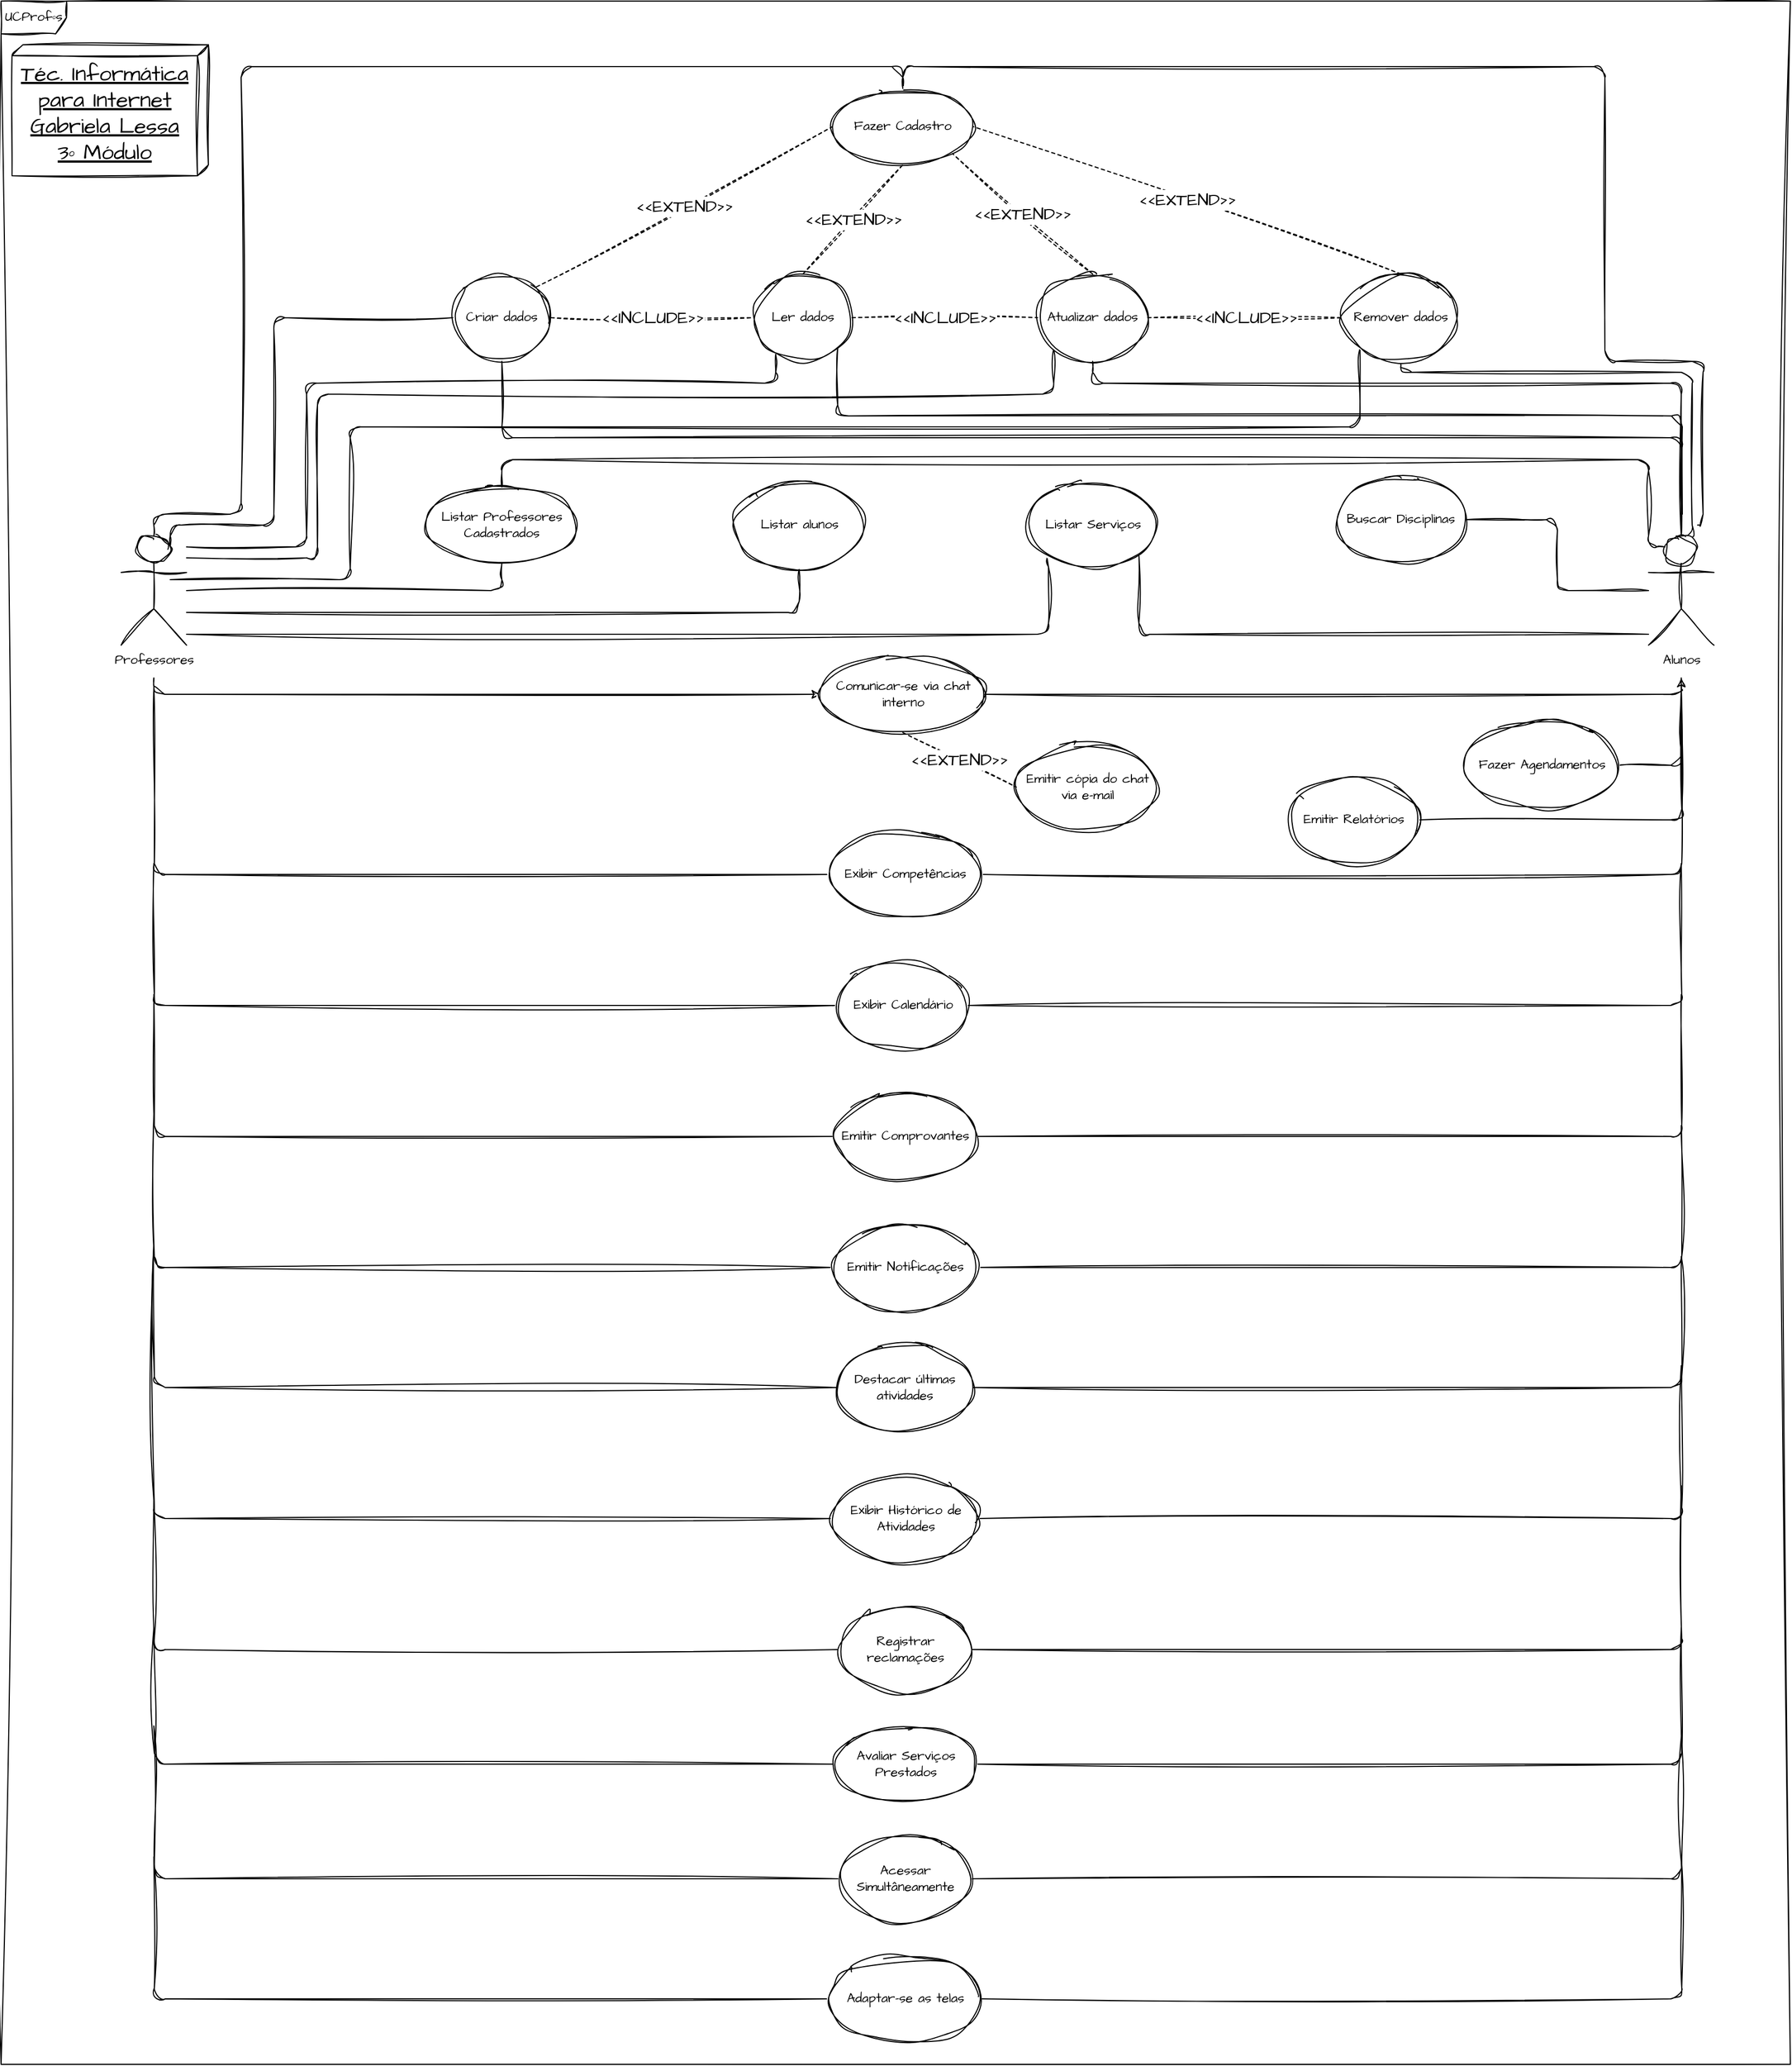 <mxfile version="21.2.7" type="github">
  <diagram name="Página-1" id="oaLF5jLpRGnT7tSJAdiF">
    <mxGraphModel dx="880" dy="484" grid="1" gridSize="10" guides="1" tooltips="1" connect="1" arrows="1" fold="1" page="1" pageScale="1" pageWidth="827" pageHeight="1169" math="0" shadow="0">
      <root>
        <mxCell id="0" />
        <mxCell id="1" parent="0" />
        <mxCell id="wbWdzYsicA0NpR2OB0Uz-14" value="UCProfºs" style="shape=umlFrame;whiteSpace=wrap;html=1;pointerEvents=0;rounded=1;sketch=1;curveFitting=1;jiggle=2;fontFamily=Architects Daughter;fontSource=https%3A%2F%2Ffonts.googleapis.com%2Fcss%3Ffamily%3DArchitects%2BDaughter;movable=1;resizable=1;rotatable=1;deletable=1;editable=1;locked=0;connectable=1;" parent="1" vertex="1">
          <mxGeometry width="1640" height="1890" as="geometry" />
        </mxCell>
        <mxCell id="IsBCzvGh0QWUTwvGIreg-53" style="edgeStyle=orthogonalEdgeStyle;rounded=1;sketch=1;hachureGap=4;jiggle=2;curveFitting=1;orthogonalLoop=1;jettySize=auto;html=1;entryX=0.5;entryY=1;entryDx=0;entryDy=0;fontFamily=Architects Daughter;fontSource=https%3A%2F%2Ffonts.googleapis.com%2Fcss%3Ffamily%3DArchitects%2BDaughter;fontSize=16;endArrow=none;endFill=0;" edge="1" parent="1" source="wbWdzYsicA0NpR2OB0Uz-7" target="nF1NzAfB5qry7xLQjHOA-2">
          <mxGeometry relative="1" as="geometry">
            <Array as="points">
              <mxPoint x="459" y="540" />
            </Array>
          </mxGeometry>
        </mxCell>
        <mxCell id="IsBCzvGh0QWUTwvGIreg-54" style="edgeStyle=orthogonalEdgeStyle;rounded=1;sketch=1;hachureGap=4;jiggle=2;curveFitting=1;orthogonalLoop=1;jettySize=auto;html=1;entryX=0.5;entryY=1;entryDx=0;entryDy=0;fontFamily=Architects Daughter;fontSource=https%3A%2F%2Ffonts.googleapis.com%2Fcss%3Ffamily%3DArchitects%2BDaughter;fontSize=16;endArrow=none;endFill=0;" edge="1" parent="1" source="wbWdzYsicA0NpR2OB0Uz-7" target="IsBCzvGh0QWUTwvGIreg-15">
          <mxGeometry relative="1" as="geometry">
            <Array as="points">
              <mxPoint x="732" y="560" />
            </Array>
          </mxGeometry>
        </mxCell>
        <mxCell id="IsBCzvGh0QWUTwvGIreg-55" style="edgeStyle=orthogonalEdgeStyle;rounded=1;sketch=1;hachureGap=4;jiggle=2;curveFitting=1;orthogonalLoop=1;jettySize=auto;html=1;entryX=0;entryY=1;entryDx=0;entryDy=0;fontFamily=Architects Daughter;fontSource=https%3A%2F%2Ffonts.googleapis.com%2Fcss%3Ffamily%3DArchitects%2BDaughter;fontSize=16;endArrow=none;endFill=0;" edge="1" parent="1" target="IsBCzvGh0QWUTwvGIreg-8">
          <mxGeometry relative="1" as="geometry">
            <mxPoint x="170" y="580" as="sourcePoint" />
            <Array as="points">
              <mxPoint x="170" y="580" />
              <mxPoint x="960" y="580" />
              <mxPoint x="960" y="508" />
            </Array>
          </mxGeometry>
        </mxCell>
        <mxCell id="IsBCzvGh0QWUTwvGIreg-72" style="edgeStyle=orthogonalEdgeStyle;rounded=1;sketch=1;hachureGap=4;jiggle=2;curveFitting=1;orthogonalLoop=1;jettySize=auto;html=1;entryX=0;entryY=0.5;entryDx=0;entryDy=0;fontFamily=Architects Daughter;fontSource=https%3A%2F%2Ffonts.googleapis.com%2Fcss%3Ffamily%3DArchitects%2BDaughter;fontSize=16;" edge="1" parent="1" target="nF1NzAfB5qry7xLQjHOA-4">
          <mxGeometry relative="1" as="geometry">
            <mxPoint x="140" y="620" as="sourcePoint" />
            <Array as="points">
              <mxPoint x="140" y="635" />
            </Array>
          </mxGeometry>
        </mxCell>
        <mxCell id="wbWdzYsicA0NpR2OB0Uz-7" value="Professores" style="shape=umlActor;verticalLabelPosition=bottom;verticalAlign=top;html=1;outlineConnect=0;fontFamily=Architects Daughter;rounded=1;sketch=1;curveFitting=1;jiggle=2;fontSource=https%3A%2F%2Ffonts.googleapis.com%2Fcss%3Ffamily%3DArchitects%2BDaughter;" parent="1" vertex="1">
          <mxGeometry x="110" y="490" width="60" height="100" as="geometry" />
        </mxCell>
        <mxCell id="IsBCzvGh0QWUTwvGIreg-42" style="edgeStyle=orthogonalEdgeStyle;rounded=1;orthogonalLoop=1;jettySize=auto;html=1;entryX=0.5;entryY=0;entryDx=0;entryDy=0;endArrow=none;endFill=0;sketch=1;curveFitting=1;jiggle=2;" edge="1" parent="1" target="nF1NzAfB5qry7xLQjHOA-1">
          <mxGeometry relative="1" as="geometry">
            <mxPoint x="1555" y="480" as="sourcePoint" />
            <Array as="points">
              <mxPoint x="1560" y="480" />
              <mxPoint x="1560" y="330" />
              <mxPoint x="1470" y="330" />
              <mxPoint x="1470" y="60" />
              <mxPoint x="826" y="60" />
            </Array>
          </mxGeometry>
        </mxCell>
        <mxCell id="nF1NzAfB5qry7xLQjHOA-1" value="Fazer Cadastro" style="ellipse;whiteSpace=wrap;html=1;fontFamily=Architects Daughter;rounded=1;sketch=1;curveFitting=1;jiggle=2;fontSource=https%3A%2F%2Ffonts.googleapis.com%2Fcss%3Ffamily%3DArchitects%2BDaughter;" parent="1" vertex="1">
          <mxGeometry x="762" y="80" width="129" height="70" as="geometry" />
        </mxCell>
        <mxCell id="IsBCzvGh0QWUTwvGIreg-99" style="edgeStyle=orthogonalEdgeStyle;rounded=1;sketch=1;hachureGap=4;jiggle=2;curveFitting=1;orthogonalLoop=1;jettySize=auto;html=1;entryX=0.25;entryY=0.1;entryDx=0;entryDy=0;entryPerimeter=0;fontFamily=Architects Daughter;fontSource=https%3A%2F%2Ffonts.googleapis.com%2Fcss%3Ffamily%3DArchitects%2BDaughter;fontSize=16;endArrow=none;endFill=0;" edge="1" parent="1" source="nF1NzAfB5qry7xLQjHOA-2" target="wbWdzYsicA0NpR2OB0Uz-8">
          <mxGeometry relative="1" as="geometry">
            <Array as="points">
              <mxPoint x="459" y="420" />
              <mxPoint x="1510" y="420" />
              <mxPoint x="1510" y="500" />
            </Array>
          </mxGeometry>
        </mxCell>
        <mxCell id="nF1NzAfB5qry7xLQjHOA-2" value="Listar Professores Cadastrados" style="ellipse;whiteSpace=wrap;html=1;fontFamily=Architects Daughter;rounded=1;sketch=1;curveFitting=1;jiggle=2;fontSource=https%3A%2F%2Ffonts.googleapis.com%2Fcss%3Ffamily%3DArchitects%2BDaughter;" parent="1" vertex="1">
          <mxGeometry x="389" y="445" width="140" height="70" as="geometry" />
        </mxCell>
        <mxCell id="IsBCzvGh0QWUTwvGIreg-84" style="edgeStyle=orthogonalEdgeStyle;rounded=1;sketch=1;hachureGap=4;jiggle=2;curveFitting=1;orthogonalLoop=1;jettySize=auto;html=1;fontFamily=Architects Daughter;fontSource=https%3A%2F%2Ffonts.googleapis.com%2Fcss%3Ffamily%3DArchitects%2BDaughter;fontSize=16;endArrow=none;endFill=0;" edge="1" parent="1" source="nF1NzAfB5qry7xLQjHOA-3">
          <mxGeometry relative="1" as="geometry">
            <mxPoint x="140" y="1490" as="targetPoint" />
          </mxGeometry>
        </mxCell>
        <mxCell id="IsBCzvGh0QWUTwvGIreg-94" style="edgeStyle=orthogonalEdgeStyle;rounded=1;sketch=1;hachureGap=4;jiggle=2;curveFitting=1;orthogonalLoop=1;jettySize=auto;html=1;fontFamily=Architects Daughter;fontSource=https%3A%2F%2Ffonts.googleapis.com%2Fcss%3Ffamily%3DArchitects%2BDaughter;fontSize=16;endArrow=none;endFill=0;" edge="1" parent="1" source="nF1NzAfB5qry7xLQjHOA-3">
          <mxGeometry relative="1" as="geometry">
            <mxPoint x="1540" y="1490" as="targetPoint" />
          </mxGeometry>
        </mxCell>
        <mxCell id="nF1NzAfB5qry7xLQjHOA-3" value="Avaliar Serviços Prestados" style="ellipse;whiteSpace=wrap;html=1;fontFamily=Architects Daughter;rounded=1;sketch=1;curveFitting=1;jiggle=2;fontSource=https%3A%2F%2Ffonts.googleapis.com%2Fcss%3Ffamily%3DArchitects%2BDaughter;" parent="1" vertex="1">
          <mxGeometry x="763.5" y="1580" width="131" height="70" as="geometry" />
        </mxCell>
        <mxCell id="IsBCzvGh0QWUTwvGIreg-73" style="edgeStyle=orthogonalEdgeStyle;rounded=1;sketch=1;hachureGap=4;jiggle=2;curveFitting=1;orthogonalLoop=1;jettySize=auto;html=1;fontFamily=Architects Daughter;fontSource=https%3A%2F%2Ffonts.googleapis.com%2Fcss%3Ffamily%3DArchitects%2BDaughter;fontSize=16;" edge="1" parent="1" source="nF1NzAfB5qry7xLQjHOA-4">
          <mxGeometry relative="1" as="geometry">
            <mxPoint x="1540" y="620" as="targetPoint" />
            <Array as="points">
              <mxPoint x="1540" y="635" />
            </Array>
          </mxGeometry>
        </mxCell>
        <mxCell id="nF1NzAfB5qry7xLQjHOA-4" value="Comunicar-se via chat interno" style="ellipse;whiteSpace=wrap;html=1;fontFamily=Architects Daughter;rounded=1;sketch=1;curveFitting=1;jiggle=2;fontSource=https%3A%2F%2Ffonts.googleapis.com%2Fcss%3Ffamily%3DArchitects%2BDaughter;" parent="1" vertex="1">
          <mxGeometry x="751.5" y="600" width="150" height="70" as="geometry" />
        </mxCell>
        <mxCell id="IsBCzvGh0QWUTwvGIreg-74" style="edgeStyle=orthogonalEdgeStyle;rounded=1;sketch=1;hachureGap=4;jiggle=2;curveFitting=1;orthogonalLoop=1;jettySize=auto;html=1;fontFamily=Architects Daughter;fontSource=https%3A%2F%2Ffonts.googleapis.com%2Fcss%3Ffamily%3DArchitects%2BDaughter;fontSize=16;endArrow=none;endFill=0;" edge="1" parent="1" source="IsBCzvGh0QWUTwvGIreg-3">
          <mxGeometry relative="1" as="geometry">
            <mxPoint x="140" y="630" as="targetPoint" />
          </mxGeometry>
        </mxCell>
        <mxCell id="IsBCzvGh0QWUTwvGIreg-87" style="edgeStyle=orthogonalEdgeStyle;rounded=1;sketch=1;hachureGap=4;jiggle=2;curveFitting=1;orthogonalLoop=1;jettySize=auto;html=1;fontFamily=Architects Daughter;fontSource=https%3A%2F%2Ffonts.googleapis.com%2Fcss%3Ffamily%3DArchitects%2BDaughter;fontSize=16;endArrow=none;endFill=0;" edge="1" parent="1" source="IsBCzvGh0QWUTwvGIreg-3">
          <mxGeometry relative="1" as="geometry">
            <mxPoint x="1540" y="630" as="targetPoint" />
          </mxGeometry>
        </mxCell>
        <mxCell id="IsBCzvGh0QWUTwvGIreg-3" value="Exibir Competências" style="ellipse;whiteSpace=wrap;html=1;fontFamily=Architects Daughter;rounded=1;sketch=1;curveFitting=1;jiggle=2;fontSource=https%3A%2F%2Ffonts.googleapis.com%2Fcss%3Ffamily%3DArchitects%2BDaughter;" vertex="1" parent="1">
          <mxGeometry x="759" y="760" width="140" height="80" as="geometry" />
        </mxCell>
        <mxCell id="IsBCzvGh0QWUTwvGIreg-98" style="edgeStyle=orthogonalEdgeStyle;rounded=1;sketch=1;hachureGap=4;jiggle=2;curveFitting=1;orthogonalLoop=1;jettySize=auto;html=1;fontFamily=Architects Daughter;fontSource=https%3A%2F%2Ffonts.googleapis.com%2Fcss%3Ffamily%3DArchitects%2BDaughter;fontSize=16;endArrow=none;endFill=0;" edge="1" parent="1" source="IsBCzvGh0QWUTwvGIreg-6">
          <mxGeometry relative="1" as="geometry">
            <mxPoint x="1540" y="620" as="targetPoint" />
          </mxGeometry>
        </mxCell>
        <mxCell id="IsBCzvGh0QWUTwvGIreg-6" value="Emitir Relatórios" style="ellipse;whiteSpace=wrap;html=1;fontFamily=Architects Daughter;rounded=1;sketch=1;curveFitting=1;jiggle=2;fontSource=https%3A%2F%2Ffonts.googleapis.com%2Fcss%3Ffamily%3DArchitects%2BDaughter;" vertex="1" parent="1">
          <mxGeometry x="1180" y="710" width="120" height="80" as="geometry" />
        </mxCell>
        <mxCell id="IsBCzvGh0QWUTwvGIreg-8" value="Listar Serviços" style="ellipse;whiteSpace=wrap;html=1;fontFamily=Architects Daughter;rounded=1;sketch=1;curveFitting=1;jiggle=2;fontSource=https%3A%2F%2Ffonts.googleapis.com%2Fcss%3Ffamily%3DArchitects%2BDaughter;" vertex="1" parent="1">
          <mxGeometry x="940.5" y="440" width="120" height="80" as="geometry" />
        </mxCell>
        <mxCell id="IsBCzvGh0QWUTwvGIreg-77" style="edgeStyle=orthogonalEdgeStyle;rounded=1;sketch=1;hachureGap=4;jiggle=2;curveFitting=1;orthogonalLoop=1;jettySize=auto;html=1;fontFamily=Architects Daughter;fontSource=https%3A%2F%2Ffonts.googleapis.com%2Fcss%3Ffamily%3DArchitects%2BDaughter;fontSize=16;endArrow=none;endFill=0;" edge="1" parent="1" source="IsBCzvGh0QWUTwvGIreg-9">
          <mxGeometry relative="1" as="geometry">
            <mxPoint x="140" y="910" as="targetPoint" />
          </mxGeometry>
        </mxCell>
        <mxCell id="IsBCzvGh0QWUTwvGIreg-89" style="edgeStyle=orthogonalEdgeStyle;rounded=1;sketch=1;hachureGap=4;jiggle=2;curveFitting=1;orthogonalLoop=1;jettySize=auto;html=1;fontFamily=Architects Daughter;fontSource=https%3A%2F%2Ffonts.googleapis.com%2Fcss%3Ffamily%3DArchitects%2BDaughter;fontSize=16;endArrow=none;endFill=0;" edge="1" parent="1" source="IsBCzvGh0QWUTwvGIreg-9">
          <mxGeometry relative="1" as="geometry">
            <mxPoint x="1540" y="910" as="targetPoint" />
          </mxGeometry>
        </mxCell>
        <mxCell id="IsBCzvGh0QWUTwvGIreg-9" value="Emitir Comprovantes" style="ellipse;whiteSpace=wrap;html=1;fontFamily=Architects Daughter;rounded=1;sketch=1;curveFitting=1;jiggle=2;fontSource=https%3A%2F%2Ffonts.googleapis.com%2Fcss%3Ffamily%3DArchitects%2BDaughter;" vertex="1" parent="1">
          <mxGeometry x="764" y="1000" width="130" height="80" as="geometry" />
        </mxCell>
        <mxCell id="IsBCzvGh0QWUTwvGIreg-10" value="Buscar Disciplinas" style="ellipse;whiteSpace=wrap;html=1;fontFamily=Architects Daughter;rounded=1;sketch=1;curveFitting=1;jiggle=2;fontSource=https%3A%2F%2Ffonts.googleapis.com%2Fcss%3Ffamily%3DArchitects%2BDaughter;" vertex="1" parent="1">
          <mxGeometry x="1223" y="435" width="120" height="80" as="geometry" />
        </mxCell>
        <mxCell id="IsBCzvGh0QWUTwvGIreg-79" style="edgeStyle=orthogonalEdgeStyle;rounded=1;sketch=1;hachureGap=4;jiggle=2;curveFitting=1;orthogonalLoop=1;jettySize=auto;html=1;fontFamily=Architects Daughter;fontSource=https%3A%2F%2Ffonts.googleapis.com%2Fcss%3Ffamily%3DArchitects%2BDaughter;fontSize=16;endArrow=none;endFill=0;" edge="1" parent="1" source="IsBCzvGh0QWUTwvGIreg-12">
          <mxGeometry relative="1" as="geometry">
            <mxPoint x="140" y="1140" as="targetPoint" />
          </mxGeometry>
        </mxCell>
        <mxCell id="IsBCzvGh0QWUTwvGIreg-92" style="edgeStyle=orthogonalEdgeStyle;rounded=1;sketch=1;hachureGap=4;jiggle=2;curveFitting=1;orthogonalLoop=1;jettySize=auto;html=1;fontFamily=Architects Daughter;fontSource=https%3A%2F%2Ffonts.googleapis.com%2Fcss%3Ffamily%3DArchitects%2BDaughter;fontSize=16;endArrow=none;endFill=0;" edge="1" parent="1" source="IsBCzvGh0QWUTwvGIreg-12">
          <mxGeometry relative="1" as="geometry">
            <mxPoint x="1540" y="1250" as="targetPoint" />
          </mxGeometry>
        </mxCell>
        <mxCell id="IsBCzvGh0QWUTwvGIreg-12" value="Exibir Histórico de Atividades" style="ellipse;whiteSpace=wrap;html=1;fontFamily=Architects Daughter;rounded=1;sketch=1;curveFitting=1;jiggle=2;fontSource=https%3A%2F%2Ffonts.googleapis.com%2Fcss%3Ffamily%3DArchitects%2BDaughter;" vertex="1" parent="1">
          <mxGeometry x="761.75" y="1350" width="134.5" height="80" as="geometry" />
        </mxCell>
        <mxCell id="IsBCzvGh0QWUTwvGIreg-85" style="edgeStyle=orthogonalEdgeStyle;rounded=1;sketch=1;hachureGap=4;jiggle=2;curveFitting=1;orthogonalLoop=1;jettySize=auto;html=1;fontFamily=Architects Daughter;fontSource=https%3A%2F%2Ffonts.googleapis.com%2Fcss%3Ffamily%3DArchitects%2BDaughter;fontSize=16;endArrow=none;endFill=0;" edge="1" parent="1" source="IsBCzvGh0QWUTwvGIreg-13">
          <mxGeometry relative="1" as="geometry">
            <mxPoint x="140" y="1580" as="targetPoint" />
          </mxGeometry>
        </mxCell>
        <mxCell id="IsBCzvGh0QWUTwvGIreg-95" style="edgeStyle=orthogonalEdgeStyle;rounded=1;sketch=1;hachureGap=4;jiggle=2;curveFitting=1;orthogonalLoop=1;jettySize=auto;html=1;fontFamily=Architects Daughter;fontSource=https%3A%2F%2Ffonts.googleapis.com%2Fcss%3Ffamily%3DArchitects%2BDaughter;fontSize=16;endArrow=none;endFill=0;" edge="1" parent="1" source="IsBCzvGh0QWUTwvGIreg-13">
          <mxGeometry relative="1" as="geometry">
            <mxPoint x="1540" y="1590" as="targetPoint" />
          </mxGeometry>
        </mxCell>
        <mxCell id="IsBCzvGh0QWUTwvGIreg-13" value="Acessar Simultâneamente" style="ellipse;whiteSpace=wrap;html=1;fontFamily=Architects Daughter;rounded=1;sketch=1;curveFitting=1;jiggle=2;fontSource=https%3A%2F%2Ffonts.googleapis.com%2Fcss%3Ffamily%3DArchitects%2BDaughter;" vertex="1" parent="1">
          <mxGeometry x="769" y="1680" width="120" height="80" as="geometry" />
        </mxCell>
        <mxCell id="IsBCzvGh0QWUTwvGIreg-86" style="edgeStyle=orthogonalEdgeStyle;rounded=1;sketch=1;hachureGap=4;jiggle=2;curveFitting=1;orthogonalLoop=1;jettySize=auto;html=1;fontFamily=Architects Daughter;fontSource=https%3A%2F%2Ffonts.googleapis.com%2Fcss%3Ffamily%3DArchitects%2BDaughter;fontSize=16;endArrow=none;endFill=0;" edge="1" parent="1" source="IsBCzvGh0QWUTwvGIreg-14">
          <mxGeometry relative="1" as="geometry">
            <mxPoint x="140" y="1700" as="targetPoint" />
          </mxGeometry>
        </mxCell>
        <mxCell id="IsBCzvGh0QWUTwvGIreg-96" style="edgeStyle=orthogonalEdgeStyle;rounded=1;sketch=1;hachureGap=4;jiggle=2;curveFitting=1;orthogonalLoop=1;jettySize=auto;html=1;fontFamily=Architects Daughter;fontSource=https%3A%2F%2Ffonts.googleapis.com%2Fcss%3Ffamily%3DArchitects%2BDaughter;fontSize=16;endArrow=none;endFill=0;" edge="1" parent="1" source="IsBCzvGh0QWUTwvGIreg-14">
          <mxGeometry relative="1" as="geometry">
            <mxPoint x="1540" y="1700" as="targetPoint" />
          </mxGeometry>
        </mxCell>
        <mxCell id="IsBCzvGh0QWUTwvGIreg-14" value="Adaptar-se as telas" style="ellipse;whiteSpace=wrap;html=1;fontFamily=Architects Daughter;rounded=1;sketch=1;curveFitting=1;jiggle=2;fontSource=https%3A%2F%2Ffonts.googleapis.com%2Fcss%3Ffamily%3DArchitects%2BDaughter;" vertex="1" parent="1">
          <mxGeometry x="759" y="1790" width="140" height="80" as="geometry" />
        </mxCell>
        <mxCell id="IsBCzvGh0QWUTwvGIreg-15" value="Listar alunos" style="ellipse;whiteSpace=wrap;html=1;fontFamily=Architects Daughter;rounded=1;sketch=1;curveFitting=1;jiggle=2;fontSource=https%3A%2F%2Ffonts.googleapis.com%2Fcss%3Ffamily%3DArchitects%2BDaughter;" vertex="1" parent="1">
          <mxGeometry x="671.5" y="440" width="120" height="80" as="geometry" />
        </mxCell>
        <mxCell id="IsBCzvGh0QWUTwvGIreg-83" style="edgeStyle=orthogonalEdgeStyle;rounded=1;sketch=1;hachureGap=4;jiggle=2;curveFitting=1;orthogonalLoop=1;jettySize=auto;html=1;fontFamily=Architects Daughter;fontSource=https%3A%2F%2Ffonts.googleapis.com%2Fcss%3Ffamily%3DArchitects%2BDaughter;fontSize=16;endArrow=none;endFill=0;" edge="1" parent="1" source="IsBCzvGh0QWUTwvGIreg-16">
          <mxGeometry relative="1" as="geometry">
            <mxPoint x="140" y="1370" as="targetPoint" />
          </mxGeometry>
        </mxCell>
        <mxCell id="IsBCzvGh0QWUTwvGIreg-93" style="edgeStyle=orthogonalEdgeStyle;rounded=1;sketch=1;hachureGap=4;jiggle=2;curveFitting=1;orthogonalLoop=1;jettySize=auto;html=1;fontFamily=Architects Daughter;fontSource=https%3A%2F%2Ffonts.googleapis.com%2Fcss%3Ffamily%3DArchitects%2BDaughter;fontSize=16;endArrow=none;endFill=0;" edge="1" parent="1" source="IsBCzvGh0QWUTwvGIreg-16">
          <mxGeometry relative="1" as="geometry">
            <mxPoint x="1540" y="1360" as="targetPoint" />
          </mxGeometry>
        </mxCell>
        <mxCell id="IsBCzvGh0QWUTwvGIreg-16" value="Registrar reclamações" style="ellipse;whiteSpace=wrap;html=1;fontFamily=Architects Daughter;rounded=1;sketch=1;curveFitting=1;jiggle=2;fontSource=https%3A%2F%2Ffonts.googleapis.com%2Fcss%3Ffamily%3DArchitects%2BDaughter;" vertex="1" parent="1">
          <mxGeometry x="768" y="1470" width="122" height="80" as="geometry" />
        </mxCell>
        <mxCell id="IsBCzvGh0QWUTwvGIreg-80" style="edgeStyle=orthogonalEdgeStyle;rounded=1;sketch=1;hachureGap=4;jiggle=2;curveFitting=1;orthogonalLoop=1;jettySize=auto;html=1;fontFamily=Architects Daughter;fontSource=https%3A%2F%2Ffonts.googleapis.com%2Fcss%3Ffamily%3DArchitects%2BDaughter;fontSize=16;endArrow=none;endFill=0;" edge="1" parent="1" source="IsBCzvGh0QWUTwvGIreg-17">
          <mxGeometry relative="1" as="geometry">
            <mxPoint x="140" y="1140" as="targetPoint" />
          </mxGeometry>
        </mxCell>
        <mxCell id="IsBCzvGh0QWUTwvGIreg-91" style="edgeStyle=orthogonalEdgeStyle;rounded=1;sketch=1;hachureGap=4;jiggle=2;curveFitting=1;orthogonalLoop=1;jettySize=auto;html=1;fontFamily=Architects Daughter;fontSource=https%3A%2F%2Ffonts.googleapis.com%2Fcss%3Ffamily%3DArchitects%2BDaughter;fontSize=16;endArrow=none;endFill=0;" edge="1" parent="1" source="IsBCzvGh0QWUTwvGIreg-17">
          <mxGeometry relative="1" as="geometry">
            <mxPoint x="1540" y="1150" as="targetPoint" />
          </mxGeometry>
        </mxCell>
        <mxCell id="IsBCzvGh0QWUTwvGIreg-17" value="Destacar últimas atividades" style="ellipse;whiteSpace=wrap;html=1;fontFamily=Architects Daughter;rounded=1;sketch=1;curveFitting=1;jiggle=2;fontSource=https%3A%2F%2Ffonts.googleapis.com%2Fcss%3Ffamily%3DArchitects%2BDaughter;" vertex="1" parent="1">
          <mxGeometry x="765.5" y="1230" width="125" height="80" as="geometry" />
        </mxCell>
        <mxCell id="IsBCzvGh0QWUTwvGIreg-18" value="Emitir cópia do chat via e-mail" style="ellipse;whiteSpace=wrap;html=1;fontFamily=Architects Daughter;rounded=1;sketch=1;curveFitting=1;jiggle=2;fontSource=https%3A%2F%2Ffonts.googleapis.com%2Fcss%3Ffamily%3DArchitects%2BDaughter;" vertex="1" parent="1">
          <mxGeometry x="930.5" y="680" width="130" height="80" as="geometry" />
        </mxCell>
        <mxCell id="IsBCzvGh0QWUTwvGIreg-106" style="edgeStyle=orthogonalEdgeStyle;rounded=1;sketch=1;hachureGap=4;jiggle=2;curveFitting=1;orthogonalLoop=1;jettySize=auto;html=1;fontFamily=Architects Daughter;fontSource=https%3A%2F%2Ffonts.googleapis.com%2Fcss%3Ffamily%3DArchitects%2BDaughter;fontSize=16;endArrow=none;endFill=0;" edge="1" parent="1" source="IsBCzvGh0QWUTwvGIreg-19">
          <mxGeometry relative="1" as="geometry">
            <mxPoint x="170" y="500" as="targetPoint" />
            <Array as="points">
              <mxPoint x="710" y="350" />
              <mxPoint x="280" y="350" />
              <mxPoint x="280" y="500" />
              <mxPoint x="170" y="500" />
            </Array>
          </mxGeometry>
        </mxCell>
        <mxCell id="IsBCzvGh0QWUTwvGIreg-19" value="Ler dados" style="ellipse;whiteSpace=wrap;html=1;fontFamily=Architects Daughter;rounded=1;sketch=1;curveFitting=1;jiggle=2;fontSource=https%3A%2F%2Ffonts.googleapis.com%2Fcss%3Ffamily%3DArchitects%2BDaughter;" vertex="1" parent="1">
          <mxGeometry x="690" y="250" width="90" height="80" as="geometry" />
        </mxCell>
        <mxCell id="IsBCzvGh0QWUTwvGIreg-107" style="edgeStyle=orthogonalEdgeStyle;rounded=1;sketch=1;hachureGap=4;jiggle=2;curveFitting=1;orthogonalLoop=1;jettySize=auto;html=1;exitX=0;exitY=1;exitDx=0;exitDy=0;fontFamily=Architects Daughter;fontSource=https%3A%2F%2Ffonts.googleapis.com%2Fcss%3Ffamily%3DArchitects%2BDaughter;fontSize=16;endArrow=none;endFill=0;" edge="1" parent="1" source="IsBCzvGh0QWUTwvGIreg-20" target="wbWdzYsicA0NpR2OB0Uz-7">
          <mxGeometry relative="1" as="geometry">
            <mxPoint x="280" y="430" as="targetPoint" />
            <Array as="points">
              <mxPoint x="965" y="360" />
              <mxPoint x="290" y="360" />
              <mxPoint x="290" y="510" />
            </Array>
          </mxGeometry>
        </mxCell>
        <mxCell id="IsBCzvGh0QWUTwvGIreg-20" value="Atualizar dados" style="ellipse;whiteSpace=wrap;html=1;fontFamily=Architects Daughter;rounded=1;sketch=1;curveFitting=1;jiggle=2;fontSource=https%3A%2F%2Ffonts.googleapis.com%2Fcss%3Ffamily%3DArchitects%2BDaughter;" vertex="1" parent="1">
          <mxGeometry x="950" y="250" width="101" height="80" as="geometry" />
        </mxCell>
        <mxCell id="IsBCzvGh0QWUTwvGIreg-101" style="edgeStyle=orthogonalEdgeStyle;rounded=1;sketch=1;hachureGap=4;jiggle=2;curveFitting=1;orthogonalLoop=1;jettySize=auto;html=1;entryX=0.5;entryY=0;entryDx=0;entryDy=0;entryPerimeter=0;fontFamily=Architects Daughter;fontSource=https%3A%2F%2Ffonts.googleapis.com%2Fcss%3Ffamily%3DArchitects%2BDaughter;fontSize=16;endArrow=none;endFill=0;" edge="1" parent="1" source="IsBCzvGh0QWUTwvGIreg-21" target="wbWdzYsicA0NpR2OB0Uz-8">
          <mxGeometry relative="1" as="geometry">
            <Array as="points">
              <mxPoint x="1283" y="340" />
              <mxPoint x="1550" y="340" />
              <mxPoint x="1550" y="490" />
            </Array>
          </mxGeometry>
        </mxCell>
        <mxCell id="IsBCzvGh0QWUTwvGIreg-108" style="edgeStyle=orthogonalEdgeStyle;rounded=1;sketch=1;hachureGap=4;jiggle=2;curveFitting=1;orthogonalLoop=1;jettySize=auto;html=1;exitX=0;exitY=1;exitDx=0;exitDy=0;fontFamily=Architects Daughter;fontSource=https%3A%2F%2Ffonts.googleapis.com%2Fcss%3Ffamily%3DArchitects%2BDaughter;fontSize=16;endArrow=none;endFill=0;" edge="1" parent="1" source="IsBCzvGh0QWUTwvGIreg-21">
          <mxGeometry relative="1" as="geometry">
            <mxPoint x="155" y="530" as="targetPoint" />
            <Array as="points">
              <mxPoint x="1246" y="390" />
              <mxPoint x="320" y="390" />
              <mxPoint x="320" y="530" />
              <mxPoint x="155" y="530" />
            </Array>
          </mxGeometry>
        </mxCell>
        <mxCell id="IsBCzvGh0QWUTwvGIreg-21" value="Remover dados" style="ellipse;whiteSpace=wrap;html=1;fontFamily=Architects Daughter;rounded=1;sketch=1;curveFitting=1;jiggle=2;fontSource=https%3A%2F%2Ffonts.googleapis.com%2Fcss%3Ffamily%3DArchitects%2BDaughter;" vertex="1" parent="1">
          <mxGeometry x="1230" y="250" width="106" height="80" as="geometry" />
        </mxCell>
        <mxCell id="IsBCzvGh0QWUTwvGIreg-56" style="edgeStyle=orthogonalEdgeStyle;rounded=1;sketch=1;hachureGap=4;jiggle=2;curveFitting=1;orthogonalLoop=1;jettySize=auto;html=1;entryX=0.75;entryY=0.1;entryDx=0;entryDy=0;entryPerimeter=0;fontFamily=Architects Daughter;fontSource=https%3A%2F%2Ffonts.googleapis.com%2Fcss%3Ffamily%3DArchitects%2BDaughter;fontSize=16;endArrow=none;endFill=0;" edge="1" parent="1" source="IsBCzvGh0QWUTwvGIreg-22" target="wbWdzYsicA0NpR2OB0Uz-7">
          <mxGeometry relative="1" as="geometry">
            <Array as="points">
              <mxPoint x="250" y="290" />
              <mxPoint x="250" y="480" />
              <mxPoint x="155" y="480" />
            </Array>
          </mxGeometry>
        </mxCell>
        <mxCell id="IsBCzvGh0QWUTwvGIreg-22" value="Criar dados" style="ellipse;whiteSpace=wrap;html=1;fontFamily=Architects Daughter;rounded=1;sketch=1;curveFitting=1;jiggle=2;fontSource=https%3A%2F%2Ffonts.googleapis.com%2Fcss%3Ffamily%3DArchitects%2BDaughter;" vertex="1" parent="1">
          <mxGeometry x="414" y="250" width="90" height="80" as="geometry" />
        </mxCell>
        <mxCell id="IsBCzvGh0QWUTwvGIreg-43" value="" style="edgeStyle=orthogonalEdgeStyle;rounded=1;orthogonalLoop=1;jettySize=auto;html=1;entryX=0.5;entryY=0;entryDx=0;entryDy=0;endArrow=none;endFill=0;sketch=1;curveFitting=1;jiggle=2;exitX=0.5;exitY=0;exitDx=0;exitDy=0;exitPerimeter=0;" edge="1" parent="1" source="wbWdzYsicA0NpR2OB0Uz-7" target="nF1NzAfB5qry7xLQjHOA-1">
          <mxGeometry relative="1" as="geometry">
            <mxPoint x="170" y="540" as="sourcePoint" />
            <mxPoint x="827" y="80" as="targetPoint" />
            <Array as="points">
              <mxPoint x="140" y="470" />
              <mxPoint x="220" y="470" />
              <mxPoint x="220" y="60" />
              <mxPoint x="827" y="60" />
            </Array>
          </mxGeometry>
        </mxCell>
        <mxCell id="IsBCzvGh0QWUTwvGIreg-51" style="edgeStyle=orthogonalEdgeStyle;rounded=1;sketch=1;hachureGap=4;jiggle=2;curveFitting=1;orthogonalLoop=1;jettySize=auto;html=1;entryX=1;entryY=1;entryDx=0;entryDy=0;fontFamily=Architects Daughter;fontSource=https%3A%2F%2Ffonts.googleapis.com%2Fcss%3Ffamily%3DArchitects%2BDaughter;fontSize=16;endArrow=none;endFill=0;" edge="1" parent="1" source="wbWdzYsicA0NpR2OB0Uz-8" target="IsBCzvGh0QWUTwvGIreg-8">
          <mxGeometry relative="1" as="geometry">
            <Array as="points">
              <mxPoint x="1043" y="580" />
            </Array>
          </mxGeometry>
        </mxCell>
        <mxCell id="IsBCzvGh0QWUTwvGIreg-57" style="edgeStyle=orthogonalEdgeStyle;rounded=1;sketch=1;hachureGap=4;jiggle=2;curveFitting=1;orthogonalLoop=1;jettySize=auto;html=1;entryX=0.5;entryY=1;entryDx=0;entryDy=0;fontFamily=Architects Daughter;fontSource=https%3A%2F%2Ffonts.googleapis.com%2Fcss%3Ffamily%3DArchitects%2BDaughter;fontSize=16;endArrow=none;endFill=0;" edge="1" parent="1" source="wbWdzYsicA0NpR2OB0Uz-8" target="IsBCzvGh0QWUTwvGIreg-22">
          <mxGeometry relative="1" as="geometry">
            <Array as="points">
              <mxPoint x="1540" y="400" />
              <mxPoint x="459" y="400" />
            </Array>
          </mxGeometry>
        </mxCell>
        <mxCell id="IsBCzvGh0QWUTwvGIreg-64" style="edgeStyle=orthogonalEdgeStyle;rounded=1;sketch=1;hachureGap=4;jiggle=2;curveFitting=1;orthogonalLoop=1;jettySize=auto;html=1;entryX=1;entryY=0.5;entryDx=0;entryDy=0;fontFamily=Architects Daughter;fontSource=https%3A%2F%2Ffonts.googleapis.com%2Fcss%3Ffamily%3DArchitects%2BDaughter;fontSize=16;endArrow=none;endFill=0;" edge="1" parent="1" source="wbWdzYsicA0NpR2OB0Uz-8" target="IsBCzvGh0QWUTwvGIreg-10">
          <mxGeometry relative="1" as="geometry" />
        </mxCell>
        <mxCell id="IsBCzvGh0QWUTwvGIreg-100" style="edgeStyle=orthogonalEdgeStyle;rounded=1;sketch=1;hachureGap=4;jiggle=2;curveFitting=1;orthogonalLoop=1;jettySize=auto;html=1;entryX=0.5;entryY=1;entryDx=0;entryDy=0;fontFamily=Architects Daughter;fontSource=https%3A%2F%2Ffonts.googleapis.com%2Fcss%3Ffamily%3DArchitects%2BDaughter;fontSize=16;endArrow=none;endFill=0;" edge="1" parent="1" source="wbWdzYsicA0NpR2OB0Uz-8" target="IsBCzvGh0QWUTwvGIreg-20">
          <mxGeometry relative="1" as="geometry">
            <Array as="points">
              <mxPoint x="1540" y="350" />
              <mxPoint x="1000" y="350" />
            </Array>
          </mxGeometry>
        </mxCell>
        <mxCell id="wbWdzYsicA0NpR2OB0Uz-8" value="Alunos" style="shape=umlActor;verticalLabelPosition=bottom;verticalAlign=top;html=1;outlineConnect=0;fontFamily=Architects Daughter;rounded=1;sketch=1;curveFitting=1;jiggle=2;fontSource=https%3A%2F%2Ffonts.googleapis.com%2Fcss%3Ffamily%3DArchitects%2BDaughter;" parent="1" vertex="1">
          <mxGeometry x="1510" y="490" width="60" height="100" as="geometry" />
        </mxCell>
        <mxCell id="IsBCzvGh0QWUTwvGIreg-45" value="&amp;lt;&amp;lt;INCLUDE&amp;gt;&amp;gt;" style="endArrow=none;endSize=12;dashed=1;html=1;rounded=1;sketch=1;hachureGap=4;jiggle=2;curveFitting=1;fontFamily=Architects Daughter;fontSource=https%3A%2F%2Ffonts.googleapis.com%2Fcss%3Ffamily%3DArchitects%2BDaughter;fontSize=16;exitX=1;exitY=0.5;exitDx=0;exitDy=0;endFill=0;" edge="1" parent="1" source="IsBCzvGh0QWUTwvGIreg-22">
          <mxGeometry width="160" relative="1" as="geometry">
            <mxPoint x="520" y="290" as="sourcePoint" />
            <mxPoint x="690" y="290" as="targetPoint" />
          </mxGeometry>
        </mxCell>
        <mxCell id="IsBCzvGh0QWUTwvGIreg-47" value="&amp;lt;&amp;lt;INCLUDE&amp;gt;&amp;gt;" style="endArrow=none;endSize=12;dashed=1;html=1;rounded=1;sketch=1;hachureGap=4;jiggle=2;curveFitting=1;fontFamily=Architects Daughter;fontSource=https%3A%2F%2Ffonts.googleapis.com%2Fcss%3Ffamily%3DArchitects%2BDaughter;fontSize=16;exitX=1;exitY=0.5;exitDx=0;exitDy=0;entryX=0;entryY=0.5;entryDx=0;entryDy=0;endFill=0;" edge="1" parent="1" source="IsBCzvGh0QWUTwvGIreg-19" target="IsBCzvGh0QWUTwvGIreg-20">
          <mxGeometry width="160" relative="1" as="geometry">
            <mxPoint x="705" y="289.33" as="sourcePoint" />
            <mxPoint x="890" y="290" as="targetPoint" />
          </mxGeometry>
        </mxCell>
        <mxCell id="IsBCzvGh0QWUTwvGIreg-48" value="&amp;lt;&amp;lt;INCLUDE&amp;gt;&amp;gt;" style="endArrow=none;endSize=12;dashed=1;html=1;rounded=1;sketch=1;hachureGap=4;jiggle=2;curveFitting=1;fontFamily=Architects Daughter;fontSource=https%3A%2F%2Ffonts.googleapis.com%2Fcss%3Ffamily%3DArchitects%2BDaughter;fontSize=16;exitX=1;exitY=0.5;exitDx=0;exitDy=0;entryX=0;entryY=0.5;entryDx=0;entryDy=0;endFill=0;" edge="1" parent="1" source="IsBCzvGh0QWUTwvGIreg-20" target="IsBCzvGh0QWUTwvGIreg-21">
          <mxGeometry width="160" relative="1" as="geometry">
            <mxPoint x="1020" y="210" as="sourcePoint" />
            <mxPoint x="1190" y="210" as="targetPoint" />
          </mxGeometry>
        </mxCell>
        <mxCell id="IsBCzvGh0QWUTwvGIreg-62" style="edgeStyle=orthogonalEdgeStyle;rounded=1;sketch=1;hachureGap=4;jiggle=2;curveFitting=1;orthogonalLoop=1;jettySize=auto;html=1;fontFamily=Architects Daughter;fontSource=https%3A%2F%2Ffonts.googleapis.com%2Fcss%3Ffamily%3DArchitects%2BDaughter;fontSize=16;endArrow=none;endFill=0;entryX=1;entryY=1;entryDx=0;entryDy=0;" edge="1" parent="1" target="IsBCzvGh0QWUTwvGIreg-19">
          <mxGeometry relative="1" as="geometry">
            <mxPoint x="1541" y="470" as="sourcePoint" />
            <mxPoint x="736" y="340" as="targetPoint" />
            <Array as="points">
              <mxPoint x="1541" y="380" />
              <mxPoint x="766" y="380" />
            </Array>
          </mxGeometry>
        </mxCell>
        <mxCell id="IsBCzvGh0QWUTwvGIreg-67" style="edgeStyle=orthogonalEdgeStyle;rounded=1;sketch=1;hachureGap=4;jiggle=2;curveFitting=1;orthogonalLoop=1;jettySize=auto;html=1;exitX=0.5;exitY=1;exitDx=0;exitDy=0;fontFamily=Architects Daughter;fontSource=https%3A%2F%2Ffonts.googleapis.com%2Fcss%3Ffamily%3DArchitects%2BDaughter;fontSize=16;" edge="1" parent="1">
          <mxGeometry relative="1" as="geometry">
            <mxPoint x="884" y="1060" as="sourcePoint" />
            <mxPoint x="884" y="1060" as="targetPoint" />
          </mxGeometry>
        </mxCell>
        <mxCell id="IsBCzvGh0QWUTwvGIreg-78" style="edgeStyle=orthogonalEdgeStyle;rounded=1;sketch=1;hachureGap=4;jiggle=2;curveFitting=1;orthogonalLoop=1;jettySize=auto;html=1;fontFamily=Architects Daughter;fontSource=https%3A%2F%2Ffonts.googleapis.com%2Fcss%3Ffamily%3DArchitects%2BDaughter;fontSize=16;endArrow=none;endFill=0;" edge="1" parent="1" source="IsBCzvGh0QWUTwvGIreg-68">
          <mxGeometry relative="1" as="geometry">
            <mxPoint x="140" y="1020" as="targetPoint" />
          </mxGeometry>
        </mxCell>
        <mxCell id="IsBCzvGh0QWUTwvGIreg-90" style="edgeStyle=orthogonalEdgeStyle;rounded=1;sketch=1;hachureGap=4;jiggle=2;curveFitting=1;orthogonalLoop=1;jettySize=auto;html=1;fontFamily=Architects Daughter;fontSource=https%3A%2F%2Ffonts.googleapis.com%2Fcss%3Ffamily%3DArchitects%2BDaughter;fontSize=16;endArrow=none;endFill=0;" edge="1" parent="1" source="IsBCzvGh0QWUTwvGIreg-68">
          <mxGeometry relative="1" as="geometry">
            <mxPoint x="1540" y="1030" as="targetPoint" />
          </mxGeometry>
        </mxCell>
        <mxCell id="IsBCzvGh0QWUTwvGIreg-68" value="Emitir Notificações" style="ellipse;whiteSpace=wrap;html=1;fontFamily=Architects Daughter;rounded=1;sketch=1;curveFitting=1;jiggle=2;fontSource=https%3A%2F%2Ffonts.googleapis.com%2Fcss%3Ffamily%3DArchitects%2BDaughter;" vertex="1" parent="1">
          <mxGeometry x="763" y="1120" width="132" height="80" as="geometry" />
        </mxCell>
        <mxCell id="IsBCzvGh0QWUTwvGIreg-76" style="edgeStyle=orthogonalEdgeStyle;rounded=1;sketch=1;hachureGap=4;jiggle=2;curveFitting=1;orthogonalLoop=1;jettySize=auto;html=1;fontFamily=Architects Daughter;fontSource=https%3A%2F%2Ffonts.googleapis.com%2Fcss%3Ffamily%3DArchitects%2BDaughter;fontSize=16;endArrow=none;endFill=0;" edge="1" parent="1" source="IsBCzvGh0QWUTwvGIreg-69">
          <mxGeometry relative="1" as="geometry">
            <mxPoint x="140" y="790" as="targetPoint" />
          </mxGeometry>
        </mxCell>
        <mxCell id="IsBCzvGh0QWUTwvGIreg-88" style="edgeStyle=orthogonalEdgeStyle;rounded=1;sketch=1;hachureGap=4;jiggle=2;curveFitting=1;orthogonalLoop=1;jettySize=auto;html=1;fontFamily=Architects Daughter;fontSource=https%3A%2F%2Ffonts.googleapis.com%2Fcss%3Ffamily%3DArchitects%2BDaughter;fontSize=16;endArrow=none;endFill=0;" edge="1" parent="1" source="IsBCzvGh0QWUTwvGIreg-69">
          <mxGeometry relative="1" as="geometry">
            <mxPoint x="1540" y="790" as="targetPoint" />
          </mxGeometry>
        </mxCell>
        <mxCell id="IsBCzvGh0QWUTwvGIreg-69" value="Exibir Calendário" style="ellipse;whiteSpace=wrap;html=1;fontFamily=Architects Daughter;rounded=1;sketch=1;curveFitting=1;jiggle=2;fontSource=https%3A%2F%2Ffonts.googleapis.com%2Fcss%3Ffamily%3DArchitects%2BDaughter;" vertex="1" parent="1">
          <mxGeometry x="766.5" y="880" width="120" height="80" as="geometry" />
        </mxCell>
        <mxCell id="IsBCzvGh0QWUTwvGIreg-97" style="edgeStyle=orthogonalEdgeStyle;rounded=1;sketch=1;hachureGap=4;jiggle=2;curveFitting=1;orthogonalLoop=1;jettySize=auto;html=1;fontFamily=Architects Daughter;fontSource=https%3A%2F%2Ffonts.googleapis.com%2Fcss%3Ffamily%3DArchitects%2BDaughter;fontSize=16;endArrow=none;endFill=0;" edge="1" parent="1" source="IsBCzvGh0QWUTwvGIreg-70">
          <mxGeometry relative="1" as="geometry">
            <mxPoint x="1540" y="630" as="targetPoint" />
          </mxGeometry>
        </mxCell>
        <mxCell id="IsBCzvGh0QWUTwvGIreg-70" value="Fazer Agendamentos" style="ellipse;whiteSpace=wrap;html=1;fontFamily=Architects Daughter;rounded=1;sketch=1;curveFitting=1;jiggle=2;fontSource=https%3A%2F%2Ffonts.googleapis.com%2Fcss%3Ffamily%3DArchitects%2BDaughter;" vertex="1" parent="1">
          <mxGeometry x="1342" y="660" width="141" height="80" as="geometry" />
        </mxCell>
        <mxCell id="IsBCzvGh0QWUTwvGIreg-71" value="&amp;lt;&amp;lt;EXTEND&amp;gt;&amp;gt;" style="endArrow=none;endSize=12;dashed=1;html=1;rounded=1;sketch=1;hachureGap=4;jiggle=2;curveFitting=1;fontFamily=Architects Daughter;fontSource=https%3A%2F%2Ffonts.googleapis.com%2Fcss%3Ffamily%3DArchitects%2BDaughter;fontSize=16;exitX=0.5;exitY=1;exitDx=0;exitDy=0;endFill=0;entryX=0;entryY=0.5;entryDx=0;entryDy=0;" edge="1" parent="1" source="nF1NzAfB5qry7xLQjHOA-4" target="IsBCzvGh0QWUTwvGIreg-18">
          <mxGeometry width="160" relative="1" as="geometry">
            <mxPoint x="700.5" y="710" as="sourcePoint" />
            <mxPoint x="886.5" y="710" as="targetPoint" />
          </mxGeometry>
        </mxCell>
        <mxCell id="IsBCzvGh0QWUTwvGIreg-102" value="&amp;lt;&amp;lt;EXTEND&amp;gt;&amp;gt;" style="endArrow=none;endSize=12;dashed=1;html=1;rounded=1;sketch=1;hachureGap=4;jiggle=2;curveFitting=1;fontFamily=Architects Daughter;fontSource=https%3A%2F%2Ffonts.googleapis.com%2Fcss%3Ffamily%3DArchitects%2BDaughter;fontSize=16;exitX=1;exitY=0;exitDx=0;exitDy=0;endFill=0;entryX=0;entryY=0.5;entryDx=0;entryDy=0;" edge="1" parent="1" source="IsBCzvGh0QWUTwvGIreg-22" target="nF1NzAfB5qry7xLQjHOA-1">
          <mxGeometry width="160" relative="1" as="geometry">
            <mxPoint x="567.5" y="140" as="sourcePoint" />
            <mxPoint x="671.5" y="190" as="targetPoint" />
          </mxGeometry>
        </mxCell>
        <mxCell id="IsBCzvGh0QWUTwvGIreg-103" value="&amp;lt;&amp;lt;EXTEND&amp;gt;&amp;gt;" style="endArrow=none;endSize=12;dashed=1;html=1;rounded=1;sketch=1;hachureGap=4;jiggle=2;curveFitting=1;fontFamily=Architects Daughter;fontSource=https%3A%2F%2Ffonts.googleapis.com%2Fcss%3Ffamily%3DArchitects%2BDaughter;fontSize=16;exitX=0.5;exitY=0;exitDx=0;exitDy=0;endFill=0;entryX=0.5;entryY=1;entryDx=0;entryDy=0;" edge="1" parent="1" source="IsBCzvGh0QWUTwvGIreg-19" target="nF1NzAfB5qry7xLQjHOA-1">
          <mxGeometry width="160" relative="1" as="geometry">
            <mxPoint x="500" y="271" as="sourcePoint" />
            <mxPoint x="772" y="125" as="targetPoint" />
          </mxGeometry>
        </mxCell>
        <mxCell id="IsBCzvGh0QWUTwvGIreg-104" value="&amp;lt;&amp;lt;EXTEND&amp;gt;&amp;gt;" style="endArrow=none;endSize=12;dashed=1;html=1;rounded=1;sketch=1;hachureGap=4;jiggle=2;curveFitting=1;fontFamily=Architects Daughter;fontSource=https%3A%2F%2Ffonts.googleapis.com%2Fcss%3Ffamily%3DArchitects%2BDaughter;fontSize=16;exitX=0.5;exitY=0;exitDx=0;exitDy=0;endFill=0;entryX=1;entryY=1;entryDx=0;entryDy=0;" edge="1" parent="1" source="IsBCzvGh0QWUTwvGIreg-20" target="nF1NzAfB5qry7xLQjHOA-1">
          <mxGeometry width="160" relative="1" as="geometry">
            <mxPoint x="510" y="281" as="sourcePoint" />
            <mxPoint x="782" y="135" as="targetPoint" />
          </mxGeometry>
        </mxCell>
        <mxCell id="IsBCzvGh0QWUTwvGIreg-105" value="&amp;lt;&amp;lt;EXTEND&amp;gt;&amp;gt;" style="endArrow=none;endSize=12;dashed=1;html=1;rounded=1;sketch=1;hachureGap=4;jiggle=2;curveFitting=1;fontFamily=Architects Daughter;fontSource=https%3A%2F%2Ffonts.googleapis.com%2Fcss%3Ffamily%3DArchitects%2BDaughter;fontSize=16;exitX=0.5;exitY=0;exitDx=0;exitDy=0;endFill=0;entryX=1;entryY=0.5;entryDx=0;entryDy=0;" edge="1" parent="1" source="IsBCzvGh0QWUTwvGIreg-21" target="nF1NzAfB5qry7xLQjHOA-1">
          <mxGeometry width="160" relative="1" as="geometry">
            <mxPoint x="520" y="291" as="sourcePoint" />
            <mxPoint x="792" y="145" as="targetPoint" />
          </mxGeometry>
        </mxCell>
        <mxCell id="IsBCzvGh0QWUTwvGIreg-111" value="&lt;div style=&quot;&quot;&gt;&lt;span style=&quot;background-color: initial;&quot;&gt;Téc. Informática para Internet&lt;/span&gt;&lt;/div&gt;&lt;div style=&quot;&quot;&gt;&lt;span style=&quot;background-color: initial;&quot;&gt;Gabriela Lessa&lt;/span&gt;&lt;/div&gt;&lt;div style=&quot;&quot;&gt;&lt;span style=&quot;background-color: initial;&quot;&gt;3º Módulo&lt;/span&gt;&lt;/div&gt;" style="verticalAlign=top;align=center;spacingTop=8;spacingLeft=2;spacingRight=12;shape=cube;size=10;direction=south;fontStyle=4;html=1;whiteSpace=wrap;rounded=1;sketch=1;hachureGap=4;jiggle=2;curveFitting=1;fontFamily=Architects Daughter;fontSource=https%3A%2F%2Ffonts.googleapis.com%2Fcss%3Ffamily%3DArchitects%2BDaughter;fontSize=20;fillColor=none;" vertex="1" parent="1">
          <mxGeometry x="10" y="40" width="180" height="120" as="geometry" />
        </mxCell>
      </root>
    </mxGraphModel>
  </diagram>
</mxfile>

